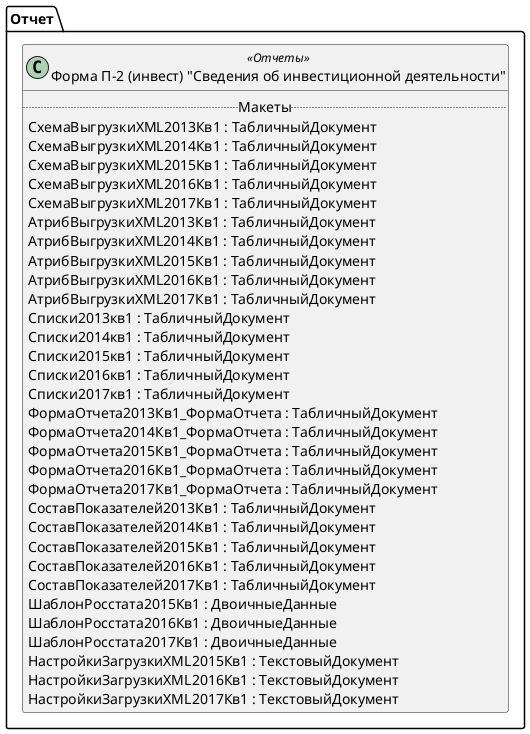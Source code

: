 ﻿@startuml РегламентированныйОтчетСтатистикаФормаП2инв
'!include templates.wsd
'..\include templates.wsd
class Отчет.РегламентированныйОтчетСтатистикаФормаП2инв as "Форма П-2 (инвест) "Сведения об инвестиционной деятельности"" <<Отчеты>>
{
..Макеты..
СхемаВыгрузкиXML2013Кв1 : ТабличныйДокумент
СхемаВыгрузкиXML2014Кв1 : ТабличныйДокумент
СхемаВыгрузкиXML2015Кв1 : ТабличныйДокумент
СхемаВыгрузкиXML2016Кв1 : ТабличныйДокумент
СхемаВыгрузкиXML2017Кв1 : ТабличныйДокумент
АтрибВыгрузкиXML2013Кв1 : ТабличныйДокумент
АтрибВыгрузкиXML2014Кв1 : ТабличныйДокумент
АтрибВыгрузкиXML2015Кв1 : ТабличныйДокумент
АтрибВыгрузкиXML2016Кв1 : ТабличныйДокумент
АтрибВыгрузкиXML2017Кв1 : ТабличныйДокумент
Списки2013кв1 : ТабличныйДокумент
Списки2014кв1 : ТабличныйДокумент
Списки2015кв1 : ТабличныйДокумент
Списки2016кв1 : ТабличныйДокумент
Списки2017кв1 : ТабличныйДокумент
ФормаОтчета2013Кв1_ФормаОтчета : ТабличныйДокумент
ФормаОтчета2014Кв1_ФормаОтчета : ТабличныйДокумент
ФормаОтчета2015Кв1_ФормаОтчета : ТабличныйДокумент
ФормаОтчета2016Кв1_ФормаОтчета : ТабличныйДокумент
ФормаОтчета2017Кв1_ФормаОтчета : ТабличныйДокумент
СоставПоказателей2013Кв1 : ТабличныйДокумент
СоставПоказателей2014Кв1 : ТабличныйДокумент
СоставПоказателей2015Кв1 : ТабличныйДокумент
СоставПоказателей2016Кв1 : ТабличныйДокумент
СоставПоказателей2017Кв1 : ТабличныйДокумент
ШаблонРосстата2015Кв1 : ДвоичныеДанные
ШаблонРосстата2016Кв1 : ДвоичныеДанные
ШаблонРосстата2017Кв1 : ДвоичныеДанные
НастройкиЗагрузкиXML2015Кв1 : ТекстовыйДокумент
НастройкиЗагрузкиXML2016Кв1 : ТекстовыйДокумент
НастройкиЗагрузкиXML2017Кв1 : ТекстовыйДокумент
}
@enduml
